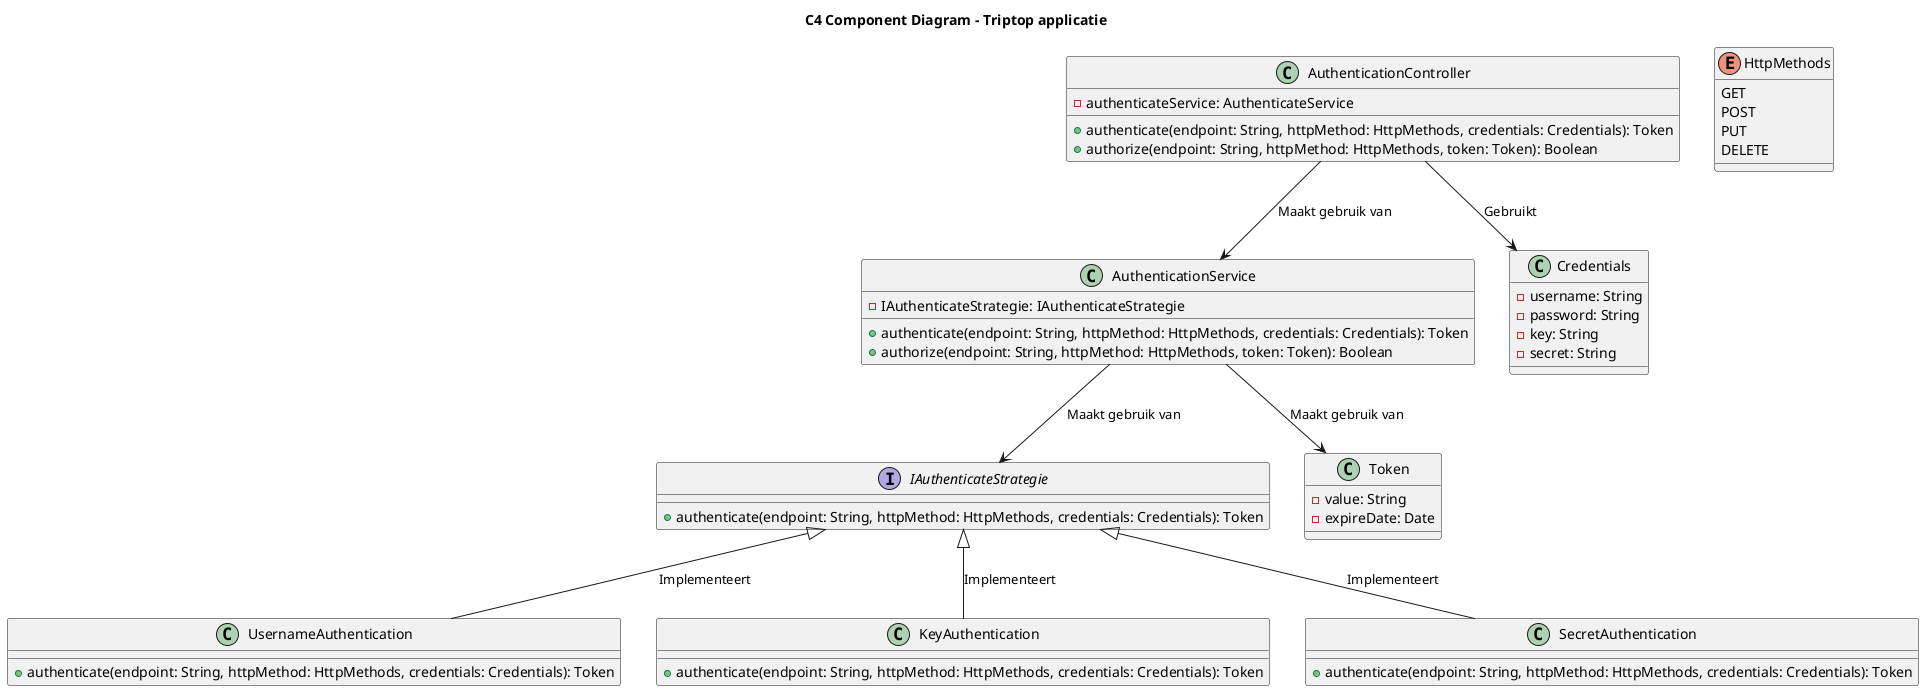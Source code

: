 @startuml
title C4 Component Diagram - Triptop applicatie

class AuthenticationController {
    - authenticateService: AuthenticateService
    + authenticate(endpoint: String, httpMethod: HttpMethods, credentials: Credentials): Token
    + authorize(endpoint: String, httpMethod: HttpMethods, token: Token): Boolean
}

class AuthenticationService {
    - IAuthenticateStrategie: IAuthenticateStrategie
    + authenticate(endpoint: String, httpMethod: HttpMethods, credentials: Credentials): Token
    + authorize(endpoint: String, httpMethod: HttpMethods, token: Token): Boolean
}

interface IAuthenticateStrategie {
    + authenticate(endpoint: String, httpMethod: HttpMethods, credentials: Credentials): Token
}

class UsernameAuthentication {
    + authenticate(endpoint: String, httpMethod: HttpMethods, credentials: Credentials): Token
}

class KeyAuthentication {
    + authenticate(endpoint: String, httpMethod: HttpMethods, credentials: Credentials): Token
}

class SecretAuthentication {
    + authenticate(endpoint: String, httpMethod: HttpMethods, credentials: Credentials): Token
}

class Credentials {
    - username: String
    - password: String
    - key: String
    - secret: String
}

class Token {
    - value: String
    - expireDate: Date
}

enum HttpMethods {
    GET
    POST
    PUT
    DELETE
}

AuthenticationController --> AuthenticationService: Maakt gebruik van
AuthenticationService --> IAuthenticateStrategie: Maakt gebruik van
IAuthenticateStrategie <|-- UsernameAuthentication: Implementeert
IAuthenticateStrategie <|-- KeyAuthentication: Implementeert
IAuthenticateStrategie <|-- SecretAuthentication: Implementeert
AuthenticationController --> Credentials: Gebruikt
AuthenticationService --> Token: Maakt gebruik van

@enduml